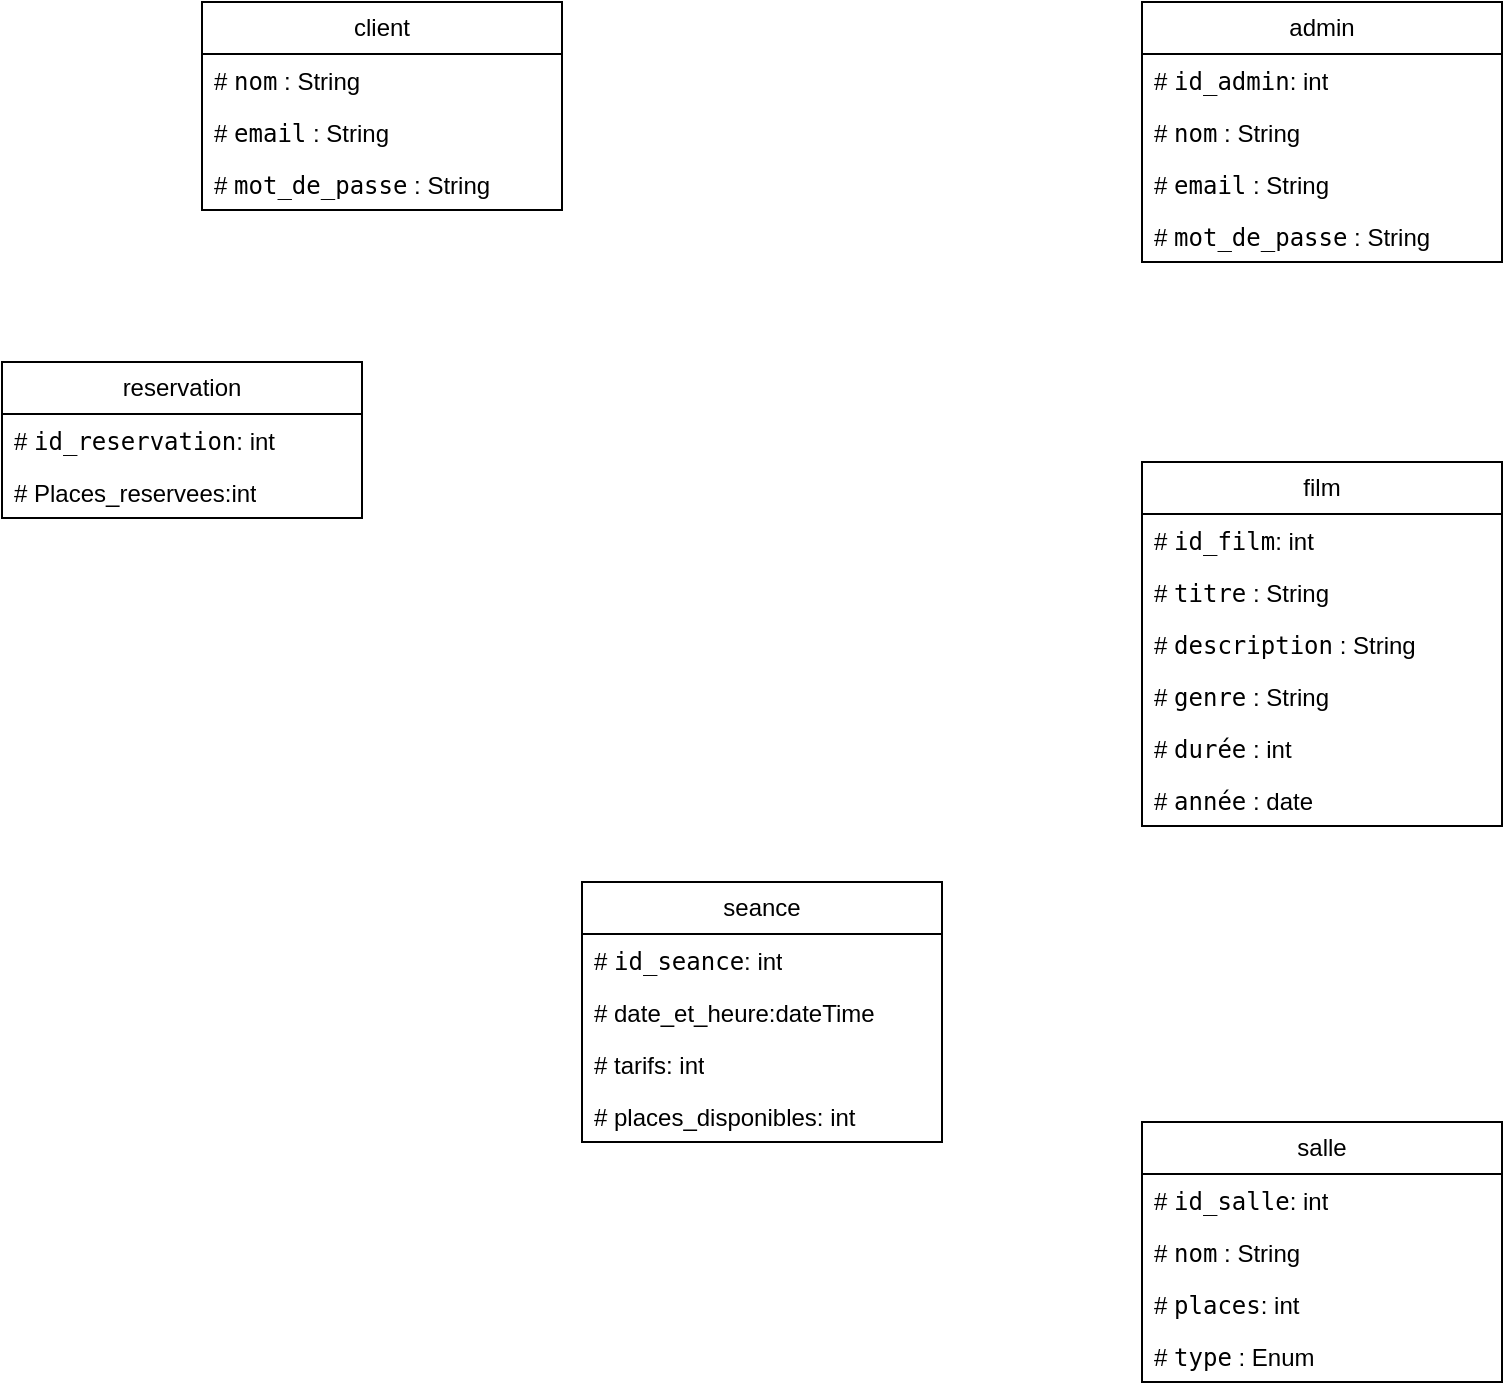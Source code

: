 <mxfile version="24.7.16">
  <diagram name="Page-1" id="Jh913-2ZbScVN-_d3Vea">
    <mxGraphModel dx="1173" dy="1686" grid="1" gridSize="10" guides="1" tooltips="1" connect="1" arrows="1" fold="1" page="1" pageScale="1" pageWidth="827" pageHeight="1169" math="0" shadow="0">
      <root>
        <mxCell id="0" />
        <mxCell id="1" parent="0" />
        <mxCell id="eyucza8DKZPgcl_dBAMr-1" value="admin" style="swimlane;fontStyle=0;childLayout=stackLayout;horizontal=1;startSize=26;fillColor=none;horizontalStack=0;resizeParent=1;resizeParentMax=0;resizeLast=0;collapsible=1;marginBottom=0;whiteSpace=wrap;html=1;" parent="1" vertex="1">
          <mxGeometry x="620" y="-1080" width="180" height="130" as="geometry" />
        </mxCell>
        <mxCell id="h_I5UyKPZcfu8QxgUdIw-24" value="# &lt;font face=&quot;monospace&quot;&gt;id_admin&lt;/font&gt;: int" style="text;strokeColor=none;fillColor=none;align=left;verticalAlign=top;spacingLeft=4;spacingRight=4;overflow=hidden;rotatable=0;points=[[0,0.5],[1,0.5]];portConstraint=eastwest;whiteSpace=wrap;html=1;" vertex="1" parent="eyucza8DKZPgcl_dBAMr-1">
          <mxGeometry y="26" width="180" height="26" as="geometry" />
        </mxCell>
        <mxCell id="eyucza8DKZPgcl_dBAMr-2" value="#&amp;nbsp;&lt;code&gt;nom&lt;/code&gt; : String" style="text;strokeColor=none;fillColor=none;align=left;verticalAlign=top;spacingLeft=4;spacingRight=4;overflow=hidden;rotatable=0;points=[[0,0.5],[1,0.5]];portConstraint=eastwest;whiteSpace=wrap;html=1;" parent="eyucza8DKZPgcl_dBAMr-1" vertex="1">
          <mxGeometry y="52" width="180" height="26" as="geometry" />
        </mxCell>
        <mxCell id="eyucza8DKZPgcl_dBAMr-3" value="#&amp;nbsp;&lt;code&gt;email&lt;/code&gt; : String" style="text;strokeColor=none;fillColor=none;align=left;verticalAlign=top;spacingLeft=4;spacingRight=4;overflow=hidden;rotatable=0;points=[[0,0.5],[1,0.5]];portConstraint=eastwest;whiteSpace=wrap;html=1;" parent="eyucza8DKZPgcl_dBAMr-1" vertex="1">
          <mxGeometry y="78" width="180" height="26" as="geometry" />
        </mxCell>
        <mxCell id="eyucza8DKZPgcl_dBAMr-4" value="#&amp;nbsp;&lt;code&gt;mot_de_passe&lt;/code&gt; : String" style="text;strokeColor=none;fillColor=none;align=left;verticalAlign=top;spacingLeft=4;spacingRight=4;overflow=hidden;rotatable=0;points=[[0,0.5],[1,0.5]];portConstraint=eastwest;whiteSpace=wrap;html=1;" parent="eyucza8DKZPgcl_dBAMr-1" vertex="1">
          <mxGeometry y="104" width="180" height="26" as="geometry" />
        </mxCell>
        <mxCell id="h_I5UyKPZcfu8QxgUdIw-1" value="client" style="swimlane;fontStyle=0;childLayout=stackLayout;horizontal=1;startSize=26;fillColor=none;horizontalStack=0;resizeParent=1;resizeParentMax=0;resizeLast=0;collapsible=1;marginBottom=0;whiteSpace=wrap;html=1;" vertex="1" parent="1">
          <mxGeometry x="150" y="-1080" width="180" height="104" as="geometry" />
        </mxCell>
        <mxCell id="h_I5UyKPZcfu8QxgUdIw-2" value="#&amp;nbsp;&lt;code&gt;nom&lt;/code&gt; : String" style="text;strokeColor=none;fillColor=none;align=left;verticalAlign=top;spacingLeft=4;spacingRight=4;overflow=hidden;rotatable=0;points=[[0,0.5],[1,0.5]];portConstraint=eastwest;whiteSpace=wrap;html=1;" vertex="1" parent="h_I5UyKPZcfu8QxgUdIw-1">
          <mxGeometry y="26" width="180" height="26" as="geometry" />
        </mxCell>
        <mxCell id="h_I5UyKPZcfu8QxgUdIw-3" value="#&amp;nbsp;&lt;code&gt;email&lt;/code&gt; : String" style="text;strokeColor=none;fillColor=none;align=left;verticalAlign=top;spacingLeft=4;spacingRight=4;overflow=hidden;rotatable=0;points=[[0,0.5],[1,0.5]];portConstraint=eastwest;whiteSpace=wrap;html=1;" vertex="1" parent="h_I5UyKPZcfu8QxgUdIw-1">
          <mxGeometry y="52" width="180" height="26" as="geometry" />
        </mxCell>
        <mxCell id="h_I5UyKPZcfu8QxgUdIw-4" value="#&amp;nbsp;&lt;code&gt;mot_de_passe&lt;/code&gt; : String" style="text;strokeColor=none;fillColor=none;align=left;verticalAlign=top;spacingLeft=4;spacingRight=4;overflow=hidden;rotatable=0;points=[[0,0.5],[1,0.5]];portConstraint=eastwest;whiteSpace=wrap;html=1;" vertex="1" parent="h_I5UyKPZcfu8QxgUdIw-1">
          <mxGeometry y="78" width="180" height="26" as="geometry" />
        </mxCell>
        <mxCell id="h_I5UyKPZcfu8QxgUdIw-5" value="film" style="swimlane;fontStyle=0;childLayout=stackLayout;horizontal=1;startSize=26;fillColor=none;horizontalStack=0;resizeParent=1;resizeParentMax=0;resizeLast=0;collapsible=1;marginBottom=0;whiteSpace=wrap;html=1;" vertex="1" parent="1">
          <mxGeometry x="620" y="-850" width="180" height="182" as="geometry" />
        </mxCell>
        <mxCell id="h_I5UyKPZcfu8QxgUdIw-25" value="# &lt;font face=&quot;monospace&quot;&gt;id_film&lt;/font&gt;: int" style="text;strokeColor=none;fillColor=none;align=left;verticalAlign=top;spacingLeft=4;spacingRight=4;overflow=hidden;rotatable=0;points=[[0,0.5],[1,0.5]];portConstraint=eastwest;whiteSpace=wrap;html=1;" vertex="1" parent="h_I5UyKPZcfu8QxgUdIw-5">
          <mxGeometry y="26" width="180" height="26" as="geometry" />
        </mxCell>
        <mxCell id="h_I5UyKPZcfu8QxgUdIw-6" value="#&amp;nbsp;&lt;code&gt;titre&lt;/code&gt; : String" style="text;strokeColor=none;fillColor=none;align=left;verticalAlign=top;spacingLeft=4;spacingRight=4;overflow=hidden;rotatable=0;points=[[0,0.5],[1,0.5]];portConstraint=eastwest;whiteSpace=wrap;html=1;" vertex="1" parent="h_I5UyKPZcfu8QxgUdIw-5">
          <mxGeometry y="52" width="180" height="26" as="geometry" />
        </mxCell>
        <mxCell id="h_I5UyKPZcfu8QxgUdIw-7" value="#&amp;nbsp;&lt;code&gt;description&lt;/code&gt; : String" style="text;strokeColor=none;fillColor=none;align=left;verticalAlign=top;spacingLeft=4;spacingRight=4;overflow=hidden;rotatable=0;points=[[0,0.5],[1,0.5]];portConstraint=eastwest;whiteSpace=wrap;html=1;" vertex="1" parent="h_I5UyKPZcfu8QxgUdIw-5">
          <mxGeometry y="78" width="180" height="26" as="geometry" />
        </mxCell>
        <mxCell id="h_I5UyKPZcfu8QxgUdIw-8" value="#&amp;nbsp;&lt;code&gt;genre&lt;/code&gt; : String" style="text;strokeColor=none;fillColor=none;align=left;verticalAlign=top;spacingLeft=4;spacingRight=4;overflow=hidden;rotatable=0;points=[[0,0.5],[1,0.5]];portConstraint=eastwest;whiteSpace=wrap;html=1;" vertex="1" parent="h_I5UyKPZcfu8QxgUdIw-5">
          <mxGeometry y="104" width="180" height="26" as="geometry" />
        </mxCell>
        <mxCell id="h_I5UyKPZcfu8QxgUdIw-16" value="#&amp;nbsp;&lt;code&gt;durée&lt;/code&gt; : int" style="text;strokeColor=none;fillColor=none;align=left;verticalAlign=top;spacingLeft=4;spacingRight=4;overflow=hidden;rotatable=0;points=[[0,0.5],[1,0.5]];portConstraint=eastwest;whiteSpace=wrap;html=1;" vertex="1" parent="h_I5UyKPZcfu8QxgUdIw-5">
          <mxGeometry y="130" width="180" height="26" as="geometry" />
        </mxCell>
        <mxCell id="h_I5UyKPZcfu8QxgUdIw-17" value="#&amp;nbsp;&lt;code&gt;année&lt;/code&gt; : date" style="text;strokeColor=none;fillColor=none;align=left;verticalAlign=top;spacingLeft=4;spacingRight=4;overflow=hidden;rotatable=0;points=[[0,0.5],[1,0.5]];portConstraint=eastwest;whiteSpace=wrap;html=1;" vertex="1" parent="h_I5UyKPZcfu8QxgUdIw-5">
          <mxGeometry y="156" width="180" height="26" as="geometry" />
        </mxCell>
        <mxCell id="h_I5UyKPZcfu8QxgUdIw-18" value="salle" style="swimlane;fontStyle=0;childLayout=stackLayout;horizontal=1;startSize=26;fillColor=none;horizontalStack=0;resizeParent=1;resizeParentMax=0;resizeLast=0;collapsible=1;marginBottom=0;whiteSpace=wrap;html=1;" vertex="1" parent="1">
          <mxGeometry x="620" y="-520" width="180" height="130" as="geometry" />
        </mxCell>
        <mxCell id="h_I5UyKPZcfu8QxgUdIw-19" value="# &lt;font face=&quot;monospace&quot;&gt;id_salle&lt;/font&gt;: int" style="text;strokeColor=none;fillColor=none;align=left;verticalAlign=top;spacingLeft=4;spacingRight=4;overflow=hidden;rotatable=0;points=[[0,0.5],[1,0.5]];portConstraint=eastwest;whiteSpace=wrap;html=1;" vertex="1" parent="h_I5UyKPZcfu8QxgUdIw-18">
          <mxGeometry y="26" width="180" height="26" as="geometry" />
        </mxCell>
        <mxCell id="h_I5UyKPZcfu8QxgUdIw-20" value="#&amp;nbsp;&lt;code&gt;nom&lt;/code&gt; : String" style="text;strokeColor=none;fillColor=none;align=left;verticalAlign=top;spacingLeft=4;spacingRight=4;overflow=hidden;rotatable=0;points=[[0,0.5],[1,0.5]];portConstraint=eastwest;whiteSpace=wrap;html=1;" vertex="1" parent="h_I5UyKPZcfu8QxgUdIw-18">
          <mxGeometry y="52" width="180" height="26" as="geometry" />
        </mxCell>
        <mxCell id="h_I5UyKPZcfu8QxgUdIw-21" value="# &lt;font face=&quot;monospace&quot;&gt;places&lt;/font&gt;: int" style="text;strokeColor=none;fillColor=none;align=left;verticalAlign=top;spacingLeft=4;spacingRight=4;overflow=hidden;rotatable=0;points=[[0,0.5],[1,0.5]];portConstraint=eastwest;whiteSpace=wrap;html=1;" vertex="1" parent="h_I5UyKPZcfu8QxgUdIw-18">
          <mxGeometry y="78" width="180" height="26" as="geometry" />
        </mxCell>
        <mxCell id="h_I5UyKPZcfu8QxgUdIw-22" value="#&amp;nbsp;&lt;code&gt;type&lt;/code&gt; : Enum&amp;nbsp;" style="text;strokeColor=none;fillColor=none;align=left;verticalAlign=top;spacingLeft=4;spacingRight=4;overflow=hidden;rotatable=0;points=[[0,0.5],[1,0.5]];portConstraint=eastwest;whiteSpace=wrap;html=1;" vertex="1" parent="h_I5UyKPZcfu8QxgUdIw-18">
          <mxGeometry y="104" width="180" height="26" as="geometry" />
        </mxCell>
        <mxCell id="h_I5UyKPZcfu8QxgUdIw-26" value="seance" style="swimlane;fontStyle=0;childLayout=stackLayout;horizontal=1;startSize=26;fillColor=none;horizontalStack=0;resizeParent=1;resizeParentMax=0;resizeLast=0;collapsible=1;marginBottom=0;whiteSpace=wrap;html=1;" vertex="1" parent="1">
          <mxGeometry x="340" y="-640" width="180" height="130" as="geometry" />
        </mxCell>
        <mxCell id="h_I5UyKPZcfu8QxgUdIw-27" value="# &lt;font face=&quot;monospace&quot;&gt;id_seance&lt;/font&gt;: int" style="text;strokeColor=none;fillColor=none;align=left;verticalAlign=top;spacingLeft=4;spacingRight=4;overflow=hidden;rotatable=0;points=[[0,0.5],[1,0.5]];portConstraint=eastwest;whiteSpace=wrap;html=1;" vertex="1" parent="h_I5UyKPZcfu8QxgUdIw-26">
          <mxGeometry y="26" width="180" height="26" as="geometry" />
        </mxCell>
        <mxCell id="h_I5UyKPZcfu8QxgUdIw-28" value="# date_et_heure:dateTime" style="text;strokeColor=none;fillColor=none;align=left;verticalAlign=top;spacingLeft=4;spacingRight=4;overflow=hidden;rotatable=0;points=[[0,0.5],[1,0.5]];portConstraint=eastwest;whiteSpace=wrap;html=1;" vertex="1" parent="h_I5UyKPZcfu8QxgUdIw-26">
          <mxGeometry y="52" width="180" height="26" as="geometry" />
        </mxCell>
        <mxCell id="h_I5UyKPZcfu8QxgUdIw-29" value="# tarifs: int" style="text;strokeColor=none;fillColor=none;align=left;verticalAlign=top;spacingLeft=4;spacingRight=4;overflow=hidden;rotatable=0;points=[[0,0.5],[1,0.5]];portConstraint=eastwest;whiteSpace=wrap;html=1;" vertex="1" parent="h_I5UyKPZcfu8QxgUdIw-26">
          <mxGeometry y="78" width="180" height="26" as="geometry" />
        </mxCell>
        <mxCell id="h_I5UyKPZcfu8QxgUdIw-30" value="# places_disponibles: int" style="text;strokeColor=none;fillColor=none;align=left;verticalAlign=top;spacingLeft=4;spacingRight=4;overflow=hidden;rotatable=0;points=[[0,0.5],[1,0.5]];portConstraint=eastwest;whiteSpace=wrap;html=1;" vertex="1" parent="h_I5UyKPZcfu8QxgUdIw-26">
          <mxGeometry y="104" width="180" height="26" as="geometry" />
        </mxCell>
        <mxCell id="h_I5UyKPZcfu8QxgUdIw-31" value="reservation" style="swimlane;fontStyle=0;childLayout=stackLayout;horizontal=1;startSize=26;fillColor=none;horizontalStack=0;resizeParent=1;resizeParentMax=0;resizeLast=0;collapsible=1;marginBottom=0;whiteSpace=wrap;html=1;" vertex="1" parent="1">
          <mxGeometry x="50" y="-900" width="180" height="78" as="geometry" />
        </mxCell>
        <mxCell id="h_I5UyKPZcfu8QxgUdIw-32" value="# &lt;font face=&quot;monospace&quot;&gt;id_reservation&lt;/font&gt;: int" style="text;strokeColor=none;fillColor=none;align=left;verticalAlign=top;spacingLeft=4;spacingRight=4;overflow=hidden;rotatable=0;points=[[0,0.5],[1,0.5]];portConstraint=eastwest;whiteSpace=wrap;html=1;" vertex="1" parent="h_I5UyKPZcfu8QxgUdIw-31">
          <mxGeometry y="26" width="180" height="26" as="geometry" />
        </mxCell>
        <mxCell id="h_I5UyKPZcfu8QxgUdIw-33" value="# Places_reservees:int" style="text;strokeColor=none;fillColor=none;align=left;verticalAlign=top;spacingLeft=4;spacingRight=4;overflow=hidden;rotatable=0;points=[[0,0.5],[1,0.5]];portConstraint=eastwest;whiteSpace=wrap;html=1;" vertex="1" parent="h_I5UyKPZcfu8QxgUdIw-31">
          <mxGeometry y="52" width="180" height="26" as="geometry" />
        </mxCell>
      </root>
    </mxGraphModel>
  </diagram>
</mxfile>
